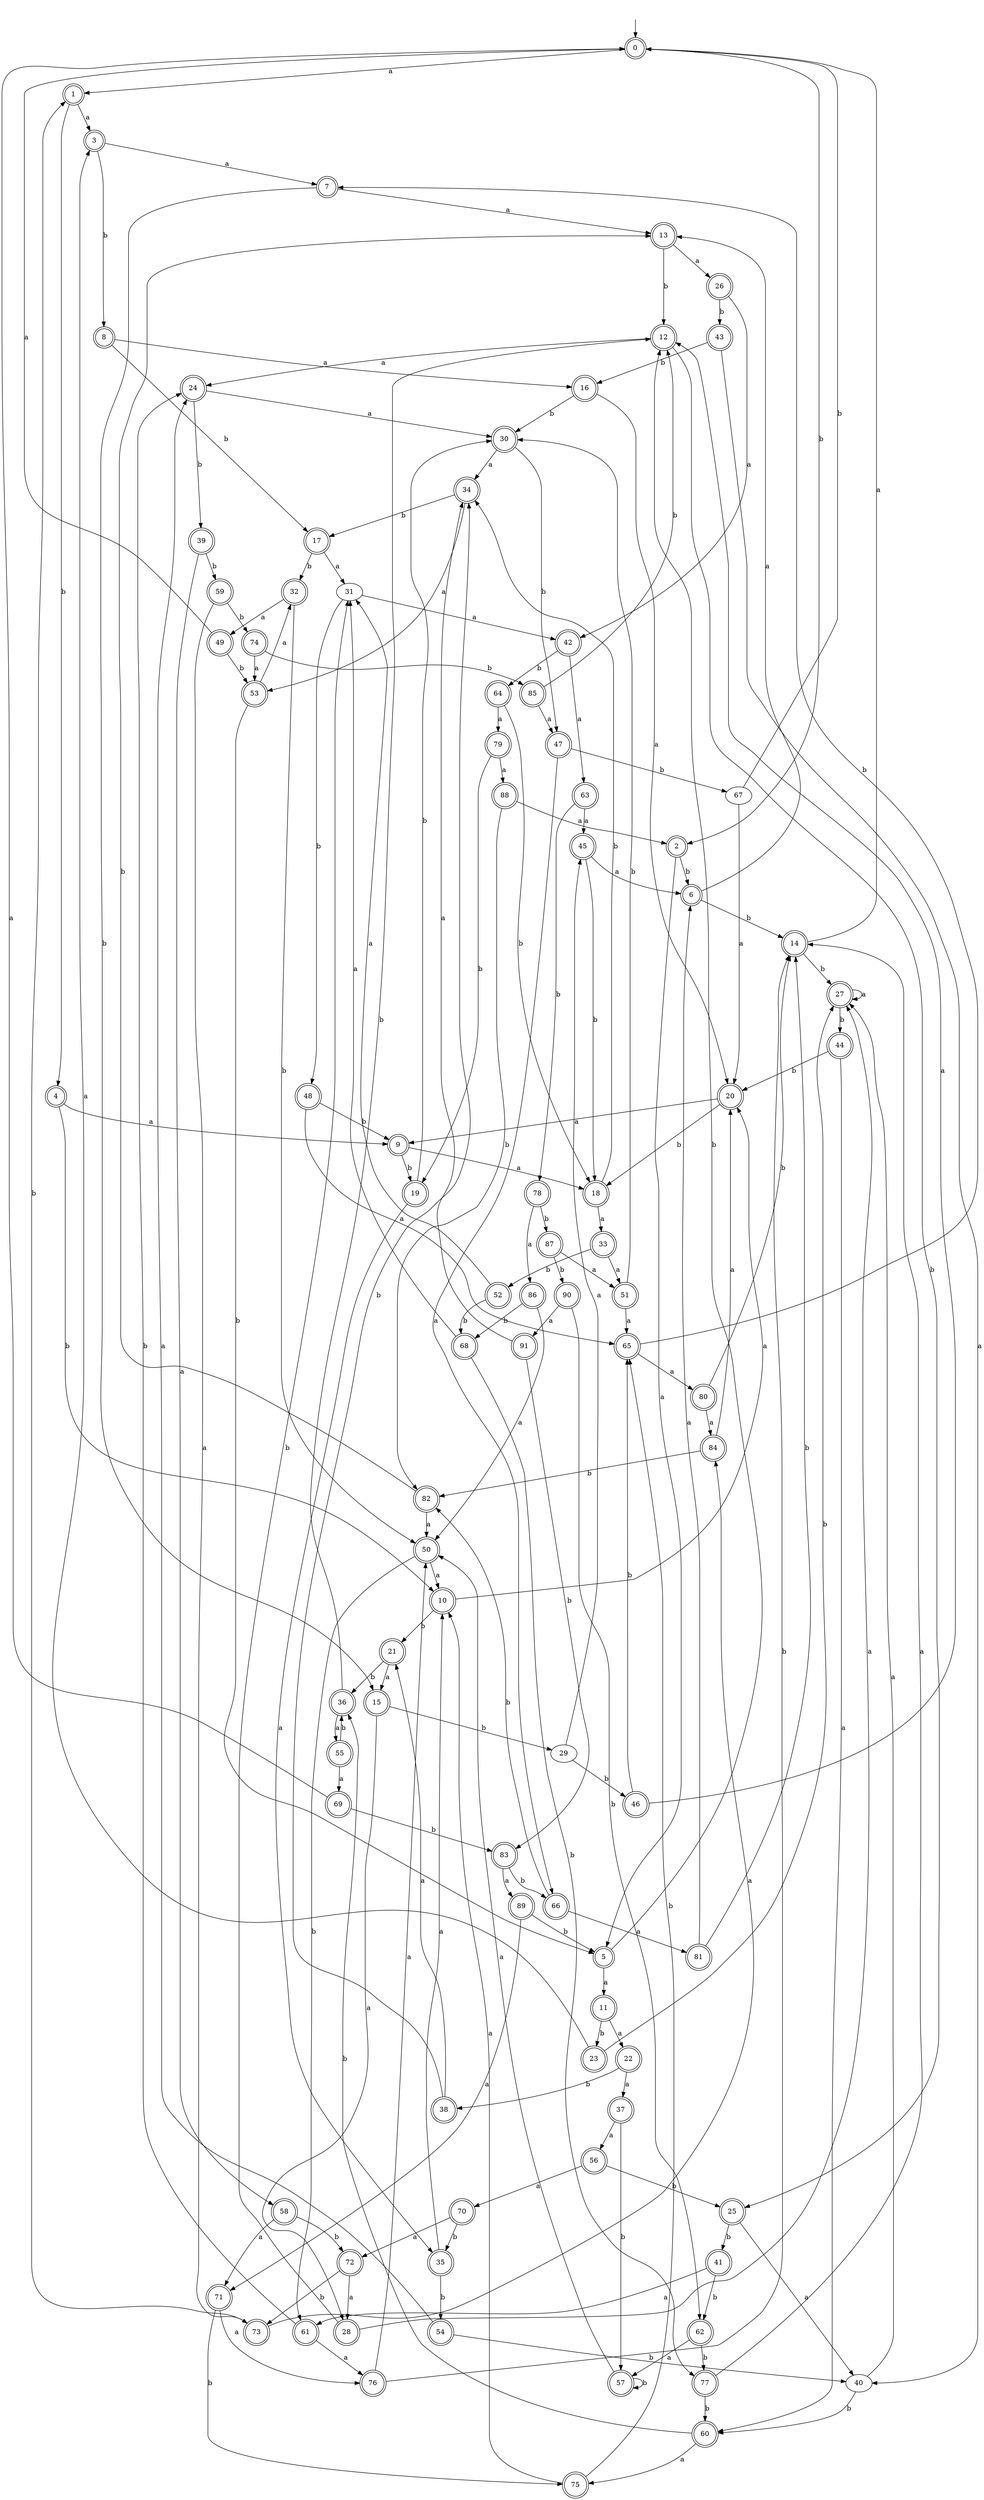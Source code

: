digraph RandomDFA {
  __start0 [label="", shape=none];
  __start0 -> 0 [label=""];
  0 [shape=circle] [shape=doublecircle]
  0 -> 1 [label="a"]
  0 -> 2 [label="b"]
  1 [shape=doublecircle]
  1 -> 3 [label="a"]
  1 -> 4 [label="b"]
  2 [shape=doublecircle]
  2 -> 5 [label="a"]
  2 -> 6 [label="b"]
  3 [shape=doublecircle]
  3 -> 7 [label="a"]
  3 -> 8 [label="b"]
  4 [shape=doublecircle]
  4 -> 9 [label="a"]
  4 -> 10 [label="b"]
  5 [shape=doublecircle]
  5 -> 11 [label="a"]
  5 -> 12 [label="b"]
  6 [shape=doublecircle]
  6 -> 13 [label="a"]
  6 -> 14 [label="b"]
  7 [shape=doublecircle]
  7 -> 13 [label="a"]
  7 -> 15 [label="b"]
  8 [shape=doublecircle]
  8 -> 16 [label="a"]
  8 -> 17 [label="b"]
  9 [shape=doublecircle]
  9 -> 18 [label="a"]
  9 -> 19 [label="b"]
  10 [shape=doublecircle]
  10 -> 20 [label="a"]
  10 -> 21 [label="b"]
  11 [shape=doublecircle]
  11 -> 22 [label="a"]
  11 -> 23 [label="b"]
  12 [shape=doublecircle]
  12 -> 24 [label="a"]
  12 -> 25 [label="b"]
  13 [shape=doublecircle]
  13 -> 26 [label="a"]
  13 -> 12 [label="b"]
  14 [shape=doublecircle]
  14 -> 0 [label="a"]
  14 -> 27 [label="b"]
  15 [shape=doublecircle]
  15 -> 28 [label="a"]
  15 -> 29 [label="b"]
  16 [shape=doublecircle]
  16 -> 20 [label="a"]
  16 -> 30 [label="b"]
  17 [shape=doublecircle]
  17 -> 31 [label="a"]
  17 -> 32 [label="b"]
  18 [shape=doublecircle]
  18 -> 33 [label="a"]
  18 -> 34 [label="b"]
  19 [shape=doublecircle]
  19 -> 35 [label="a"]
  19 -> 30 [label="b"]
  20 [shape=doublecircle]
  20 -> 9 [label="a"]
  20 -> 18 [label="b"]
  21 [shape=doublecircle]
  21 -> 15 [label="a"]
  21 -> 36 [label="b"]
  22 [shape=doublecircle]
  22 -> 37 [label="a"]
  22 -> 38 [label="b"]
  23 [shape=doublecircle]
  23 -> 3 [label="a"]
  23 -> 27 [label="b"]
  24 [shape=doublecircle]
  24 -> 30 [label="a"]
  24 -> 39 [label="b"]
  25 [shape=doublecircle]
  25 -> 40 [label="a"]
  25 -> 41 [label="b"]
  26 [shape=doublecircle]
  26 -> 42 [label="a"]
  26 -> 43 [label="b"]
  27 [shape=doublecircle]
  27 -> 27 [label="a"]
  27 -> 44 [label="b"]
  28 [shape=doublecircle]
  28 -> 27 [label="a"]
  28 -> 31 [label="b"]
  29
  29 -> 45 [label="a"]
  29 -> 46 [label="b"]
  30 [shape=doublecircle]
  30 -> 34 [label="a"]
  30 -> 47 [label="b"]
  31
  31 -> 42 [label="a"]
  31 -> 48 [label="b"]
  32 [shape=doublecircle]
  32 -> 49 [label="a"]
  32 -> 50 [label="b"]
  33 [shape=doublecircle]
  33 -> 51 [label="a"]
  33 -> 52 [label="b"]
  34 [shape=doublecircle]
  34 -> 53 [label="a"]
  34 -> 17 [label="b"]
  35 [shape=doublecircle]
  35 -> 10 [label="a"]
  35 -> 54 [label="b"]
  36 [shape=doublecircle]
  36 -> 55 [label="a"]
  36 -> 12 [label="b"]
  37 [shape=doublecircle]
  37 -> 56 [label="a"]
  37 -> 57 [label="b"]
  38 [shape=doublecircle]
  38 -> 21 [label="a"]
  38 -> 34 [label="b"]
  39 [shape=doublecircle]
  39 -> 58 [label="a"]
  39 -> 59 [label="b"]
  40
  40 -> 27 [label="a"]
  40 -> 60 [label="b"]
  41 [shape=doublecircle]
  41 -> 61 [label="a"]
  41 -> 62 [label="b"]
  42 [shape=doublecircle]
  42 -> 63 [label="a"]
  42 -> 64 [label="b"]
  43 [shape=doublecircle]
  43 -> 40 [label="a"]
  43 -> 16 [label="b"]
  44 [shape=doublecircle]
  44 -> 60 [label="a"]
  44 -> 20 [label="b"]
  45 [shape=doublecircle]
  45 -> 6 [label="a"]
  45 -> 18 [label="b"]
  46 [shape=doublecircle]
  46 -> 12 [label="a"]
  46 -> 65 [label="b"]
  47 [shape=doublecircle]
  47 -> 66 [label="a"]
  47 -> 67 [label="b"]
  48 [shape=doublecircle]
  48 -> 65 [label="a"]
  48 -> 9 [label="b"]
  49 [shape=doublecircle]
  49 -> 0 [label="a"]
  49 -> 53 [label="b"]
  50 [shape=doublecircle]
  50 -> 10 [label="a"]
  50 -> 61 [label="b"]
  51 [shape=doublecircle]
  51 -> 65 [label="a"]
  51 -> 30 [label="b"]
  52 [shape=doublecircle]
  52 -> 31 [label="a"]
  52 -> 68 [label="b"]
  53 [shape=doublecircle]
  53 -> 32 [label="a"]
  53 -> 5 [label="b"]
  54 [shape=doublecircle]
  54 -> 24 [label="a"]
  54 -> 40 [label="b"]
  55 [shape=doublecircle]
  55 -> 69 [label="a"]
  55 -> 36 [label="b"]
  56 [shape=doublecircle]
  56 -> 70 [label="a"]
  56 -> 25 [label="b"]
  57 [shape=doublecircle]
  57 -> 50 [label="a"]
  57 -> 57 [label="b"]
  58 [shape=doublecircle]
  58 -> 71 [label="a"]
  58 -> 72 [label="b"]
  59 [shape=doublecircle]
  59 -> 73 [label="a"]
  59 -> 74 [label="b"]
  60 [shape=doublecircle]
  60 -> 75 [label="a"]
  60 -> 36 [label="b"]
  61 [shape=doublecircle]
  61 -> 76 [label="a"]
  61 -> 24 [label="b"]
  62 [shape=doublecircle]
  62 -> 57 [label="a"]
  62 -> 77 [label="b"]
  63 [shape=doublecircle]
  63 -> 45 [label="a"]
  63 -> 78 [label="b"]
  64 [shape=doublecircle]
  64 -> 79 [label="a"]
  64 -> 18 [label="b"]
  65 [shape=doublecircle]
  65 -> 80 [label="a"]
  65 -> 7 [label="b"]
  66 [shape=doublecircle]
  66 -> 81 [label="a"]
  66 -> 82 [label="b"]
  67
  67 -> 20 [label="a"]
  67 -> 0 [label="b"]
  68 [shape=doublecircle]
  68 -> 31 [label="a"]
  68 -> 77 [label="b"]
  69 [shape=doublecircle]
  69 -> 0 [label="a"]
  69 -> 83 [label="b"]
  70 [shape=doublecircle]
  70 -> 72 [label="a"]
  70 -> 35 [label="b"]
  71 [shape=doublecircle]
  71 -> 76 [label="a"]
  71 -> 75 [label="b"]
  72 [shape=doublecircle]
  72 -> 28 [label="a"]
  72 -> 73 [label="b"]
  73 [shape=doublecircle]
  73 -> 84 [label="a"]
  73 -> 1 [label="b"]
  74 [shape=doublecircle]
  74 -> 53 [label="a"]
  74 -> 85 [label="b"]
  75 [shape=doublecircle]
  75 -> 10 [label="a"]
  75 -> 65 [label="b"]
  76 [shape=doublecircle]
  76 -> 50 [label="a"]
  76 -> 14 [label="b"]
  77 [shape=doublecircle]
  77 -> 14 [label="a"]
  77 -> 60 [label="b"]
  78 [shape=doublecircle]
  78 -> 86 [label="a"]
  78 -> 87 [label="b"]
  79 [shape=doublecircle]
  79 -> 88 [label="a"]
  79 -> 19 [label="b"]
  80 [shape=doublecircle]
  80 -> 84 [label="a"]
  80 -> 14 [label="b"]
  81 [shape=doublecircle]
  81 -> 6 [label="a"]
  81 -> 14 [label="b"]
  82 [shape=doublecircle]
  82 -> 50 [label="a"]
  82 -> 13 [label="b"]
  83 [shape=doublecircle]
  83 -> 89 [label="a"]
  83 -> 66 [label="b"]
  84 [shape=doublecircle]
  84 -> 20 [label="a"]
  84 -> 82 [label="b"]
  85 [shape=doublecircle]
  85 -> 47 [label="a"]
  85 -> 12 [label="b"]
  86 [shape=doublecircle]
  86 -> 50 [label="a"]
  86 -> 68 [label="b"]
  87 [shape=doublecircle]
  87 -> 51 [label="a"]
  87 -> 90 [label="b"]
  88 [shape=doublecircle]
  88 -> 2 [label="a"]
  88 -> 82 [label="b"]
  89 [shape=doublecircle]
  89 -> 71 [label="a"]
  89 -> 5 [label="b"]
  90 [shape=doublecircle]
  90 -> 91 [label="a"]
  90 -> 62 [label="b"]
  91 [shape=doublecircle]
  91 -> 34 [label="a"]
  91 -> 83 [label="b"]
}
